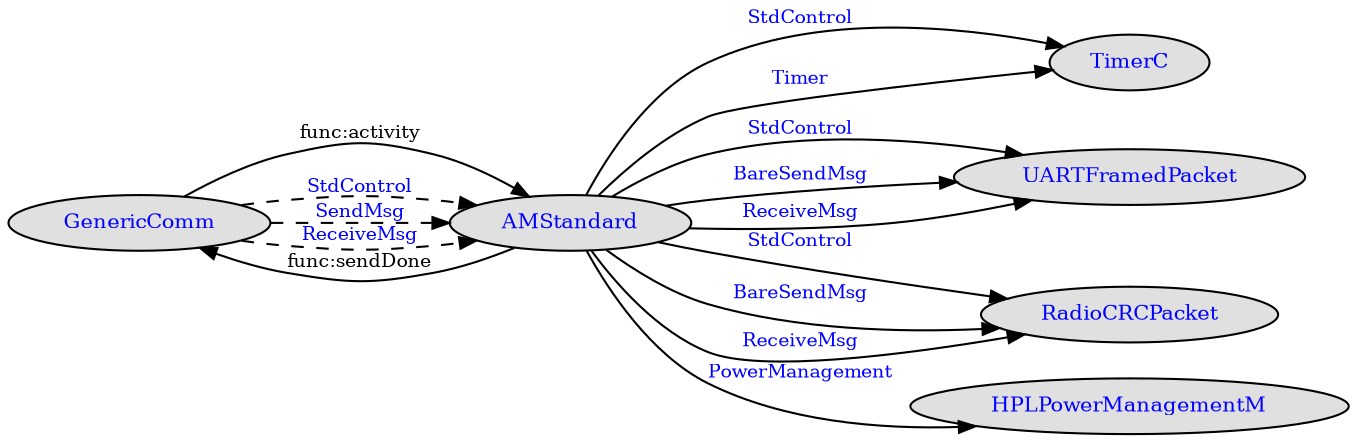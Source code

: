 digraph "GenericComm_if" {
    rankdir=LR;
    ratio=compress;
    margin="0,0";
    ranksep=0.0005; 
    nodesep=0.1; 
    node [shape=ellipse style=filled fillcolor="#e0e0e0"];
    node [fontsize=10 height=.1 width=.1];
    edge [fontsize=9 arrowsize=.8];
    node [fontcolor=blue];
    edge [fontcolor=blue];

    GenericComm [URL="tos.system.GenericComm.nc.html"];
    AMStandard [URL="tos.system.AMStandard.nc.html"];
    GenericComm -> AMStandard [ label="func:activity" fontcolor=black ];
    GenericComm [URL="tos.system.GenericComm.nc.html"];
    AMStandard [URL="tos.system.AMStandard.nc.html"];
    GenericComm -> AMStandard [ style=dashed label="StdControl" URL="tos.interfaces.StdControl.nc.html" ];
    GenericComm [URL="tos.system.GenericComm.nc.html"];
    AMStandard [URL="tos.system.AMStandard.nc.html"];
    GenericComm -> AMStandard [ style=dashed label="SendMsg" URL="tos.interfaces.SendMsg.nc.html" ];
    GenericComm [URL="tos.system.GenericComm.nc.html"];
    AMStandard [URL="tos.system.AMStandard.nc.html"];
    GenericComm -> AMStandard [ style=dashed label="ReceiveMsg" URL="tos.interfaces.ReceiveMsg.nc.html" ];
    AMStandard [URL="tos.system.AMStandard.nc.html"];
    GenericComm [URL="tos.system.GenericComm.nc.html"];
    AMStandard -> GenericComm [ label="func:sendDone" fontcolor=black ];
    AMStandard [URL="tos.system.AMStandard.nc.html"];
    TimerC [URL="tos.system.TimerC.nc.html"];
    AMStandard -> TimerC [ label="StdControl" URL="tos.interfaces.StdControl.nc.html" ];
    AMStandard [URL="tos.system.AMStandard.nc.html"];
    TimerC [URL="tos.system.TimerC.nc.html"];
    AMStandard -> TimerC [ label="Timer" URL="tos.interfaces.Timer.nc.html" ];
    AMStandard [URL="tos.system.AMStandard.nc.html"];
    UARTFramedPacket [URL="tos.system.UARTFramedPacket.nc.html"];
    AMStandard -> UARTFramedPacket [ label="StdControl" URL="tos.interfaces.StdControl.nc.html" ];
    AMStandard [URL="tos.system.AMStandard.nc.html"];
    UARTFramedPacket [URL="tos.system.UARTFramedPacket.nc.html"];
    AMStandard -> UARTFramedPacket [ label="BareSendMsg" URL="tos.interfaces.BareSendMsg.nc.html" ];
    AMStandard [URL="tos.system.AMStandard.nc.html"];
    UARTFramedPacket [URL="tos.system.UARTFramedPacket.nc.html"];
    AMStandard -> UARTFramedPacket [ label="ReceiveMsg" URL="tos.interfaces.ReceiveMsg.nc.html" ];
    AMStandard [URL="tos.system.AMStandard.nc.html"];
    RadioCRCPacket [URL="tos.lib.CC2420Radio.RadioCRCPacket.nc.html"];
    AMStandard -> RadioCRCPacket [ label="StdControl" URL="tos.interfaces.StdControl.nc.html" ];
    AMStandard [URL="tos.system.AMStandard.nc.html"];
    RadioCRCPacket [URL="tos.lib.CC2420Radio.RadioCRCPacket.nc.html"];
    AMStandard -> RadioCRCPacket [ label="BareSendMsg" URL="tos.interfaces.BareSendMsg.nc.html" ];
    AMStandard [URL="tos.system.AMStandard.nc.html"];
    RadioCRCPacket [URL="tos.lib.CC2420Radio.RadioCRCPacket.nc.html"];
    AMStandard -> RadioCRCPacket [ label="ReceiveMsg" URL="tos.interfaces.ReceiveMsg.nc.html" ];
    AMStandard [URL="tos.system.AMStandard.nc.html"];
    HPLPowerManagementM [URL="tos.platform.mica2.HPLPowerManagementM.nc.html"];
    AMStandard -> HPLPowerManagementM [ label="PowerManagement" URL="tos.interfaces.PowerManagement.nc.html" ];
}
